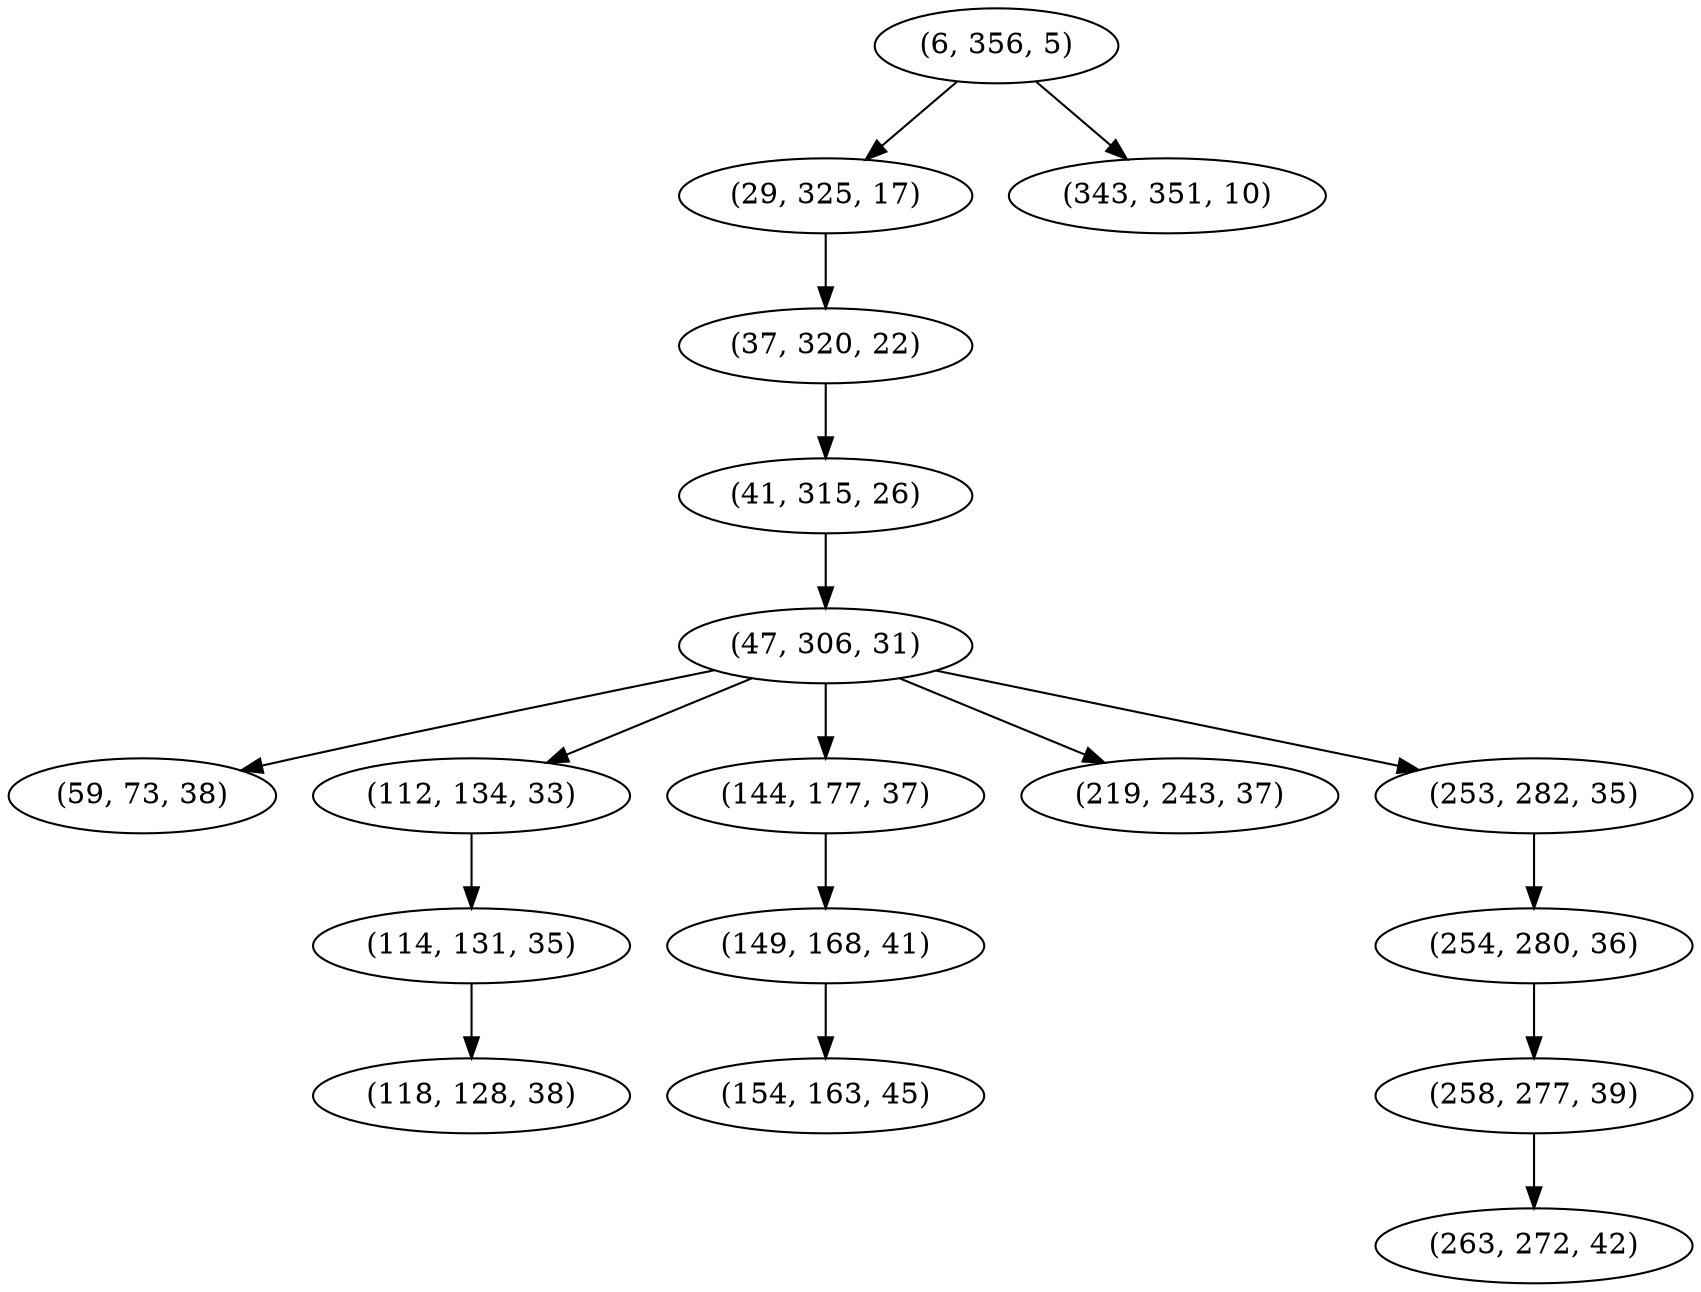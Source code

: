 digraph tree {
    "(6, 356, 5)";
    "(29, 325, 17)";
    "(37, 320, 22)";
    "(41, 315, 26)";
    "(47, 306, 31)";
    "(59, 73, 38)";
    "(112, 134, 33)";
    "(114, 131, 35)";
    "(118, 128, 38)";
    "(144, 177, 37)";
    "(149, 168, 41)";
    "(154, 163, 45)";
    "(219, 243, 37)";
    "(253, 282, 35)";
    "(254, 280, 36)";
    "(258, 277, 39)";
    "(263, 272, 42)";
    "(343, 351, 10)";
    "(6, 356, 5)" -> "(29, 325, 17)";
    "(6, 356, 5)" -> "(343, 351, 10)";
    "(29, 325, 17)" -> "(37, 320, 22)";
    "(37, 320, 22)" -> "(41, 315, 26)";
    "(41, 315, 26)" -> "(47, 306, 31)";
    "(47, 306, 31)" -> "(59, 73, 38)";
    "(47, 306, 31)" -> "(112, 134, 33)";
    "(47, 306, 31)" -> "(144, 177, 37)";
    "(47, 306, 31)" -> "(219, 243, 37)";
    "(47, 306, 31)" -> "(253, 282, 35)";
    "(112, 134, 33)" -> "(114, 131, 35)";
    "(114, 131, 35)" -> "(118, 128, 38)";
    "(144, 177, 37)" -> "(149, 168, 41)";
    "(149, 168, 41)" -> "(154, 163, 45)";
    "(253, 282, 35)" -> "(254, 280, 36)";
    "(254, 280, 36)" -> "(258, 277, 39)";
    "(258, 277, 39)" -> "(263, 272, 42)";
}
